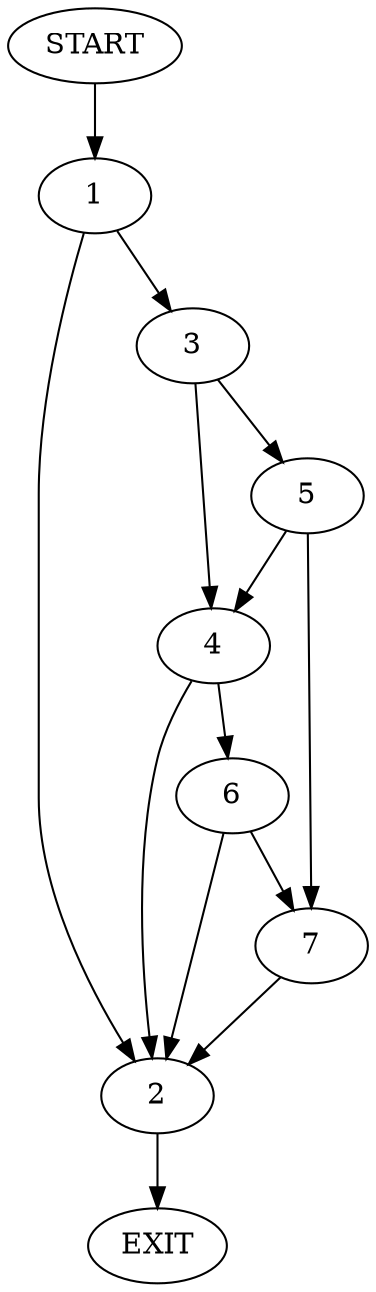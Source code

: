 digraph {
0 [label="START"]
8 [label="EXIT"]
0 -> 1
1 -> 2
1 -> 3
2 -> 8
3 -> 4
3 -> 5
4 -> 2
4 -> 6
5 -> 7
5 -> 4
7 -> 2
6 -> 2
6 -> 7
}
